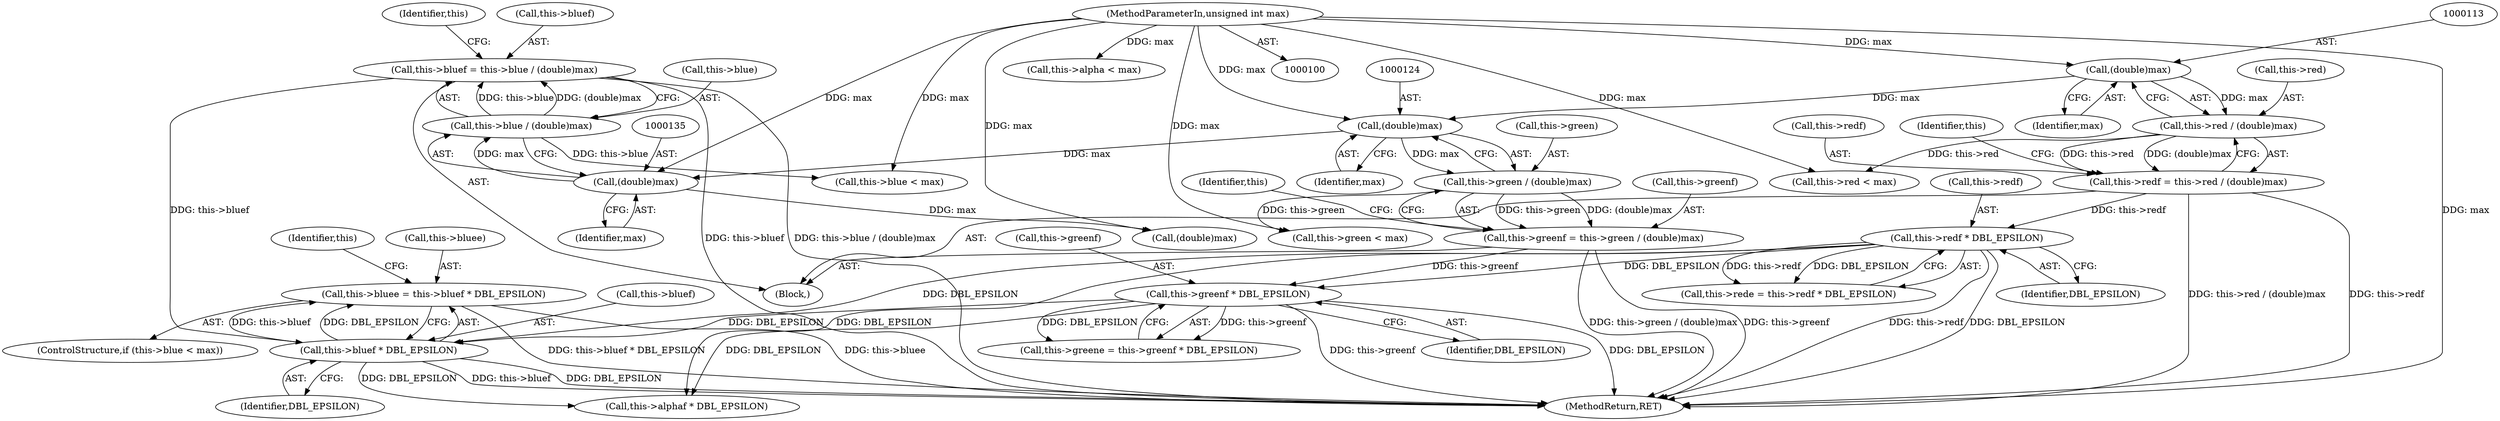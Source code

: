 digraph "1_Android_9d4853418ab2f754c2b63e091c29c5529b8b86ca_52@integer" {
"1000196" [label="(Call,this->bluee = this->bluef * DBL_EPSILON)"];
"1000200" [label="(Call,this->bluef * DBL_EPSILON)"];
"1000126" [label="(Call,this->bluef = this->blue / (double)max)"];
"1000130" [label="(Call,this->blue / (double)max)"];
"1000134" [label="(Call,(double)max)"];
"1000123" [label="(Call,(double)max)"];
"1000112" [label="(Call,(double)max)"];
"1000102" [label="(MethodParameterIn,unsigned int max)"];
"1000158" [label="(Call,this->redf * DBL_EPSILON)"];
"1000104" [label="(Call,this->redf = this->red / (double)max)"];
"1000108" [label="(Call,this->red / (double)max)"];
"1000179" [label="(Call,this->greenf * DBL_EPSILON)"];
"1000115" [label="(Call,this->greenf = this->green / (double)max)"];
"1000119" [label="(Call,this->green / (double)max)"];
"1000104" [label="(Call,this->redf = this->red / (double)max)"];
"1000125" [label="(Identifier,max)"];
"1000154" [label="(Call,this->rede = this->redf * DBL_EPSILON)"];
"1000117" [label="(Identifier,this)"];
"1000116" [label="(Call,this->greenf)"];
"1000109" [label="(Call,this->red)"];
"1000159" [label="(Call,this->redf)"];
"1000170" [label="(Call,this->green < max)"];
"1000102" [label="(MethodParameterIn,unsigned int max)"];
"1000136" [label="(Identifier,max)"];
"1000190" [label="(ControlStructure,if (this->blue < max))"];
"1000128" [label="(Identifier,this)"];
"1000139" [label="(Identifier,this)"];
"1000112" [label="(Call,(double)max)"];
"1000179" [label="(Call,this->greenf * DBL_EPSILON)"];
"1000103" [label="(Block,)"];
"1000145" [label="(Call,(double)max)"];
"1000130" [label="(Call,this->blue / (double)max)"];
"1000127" [label="(Call,this->bluef)"];
"1000119" [label="(Call,this->green / (double)max)"];
"1000183" [label="(Identifier,DBL_EPSILON)"];
"1000212" [label="(Call,this->alpha < max)"];
"1000204" [label="(Identifier,DBL_EPSILON)"];
"1000114" [label="(Identifier,max)"];
"1000201" [label="(Call,this->bluef)"];
"1000149" [label="(Call,this->red < max)"];
"1000197" [label="(Call,this->bluee)"];
"1000196" [label="(Call,this->bluee = this->bluef * DBL_EPSILON)"];
"1000175" [label="(Call,this->greene = this->greenf * DBL_EPSILON)"];
"1000158" [label="(Call,this->redf * DBL_EPSILON)"];
"1000162" [label="(Identifier,DBL_EPSILON)"];
"1000131" [label="(Call,this->blue)"];
"1000221" [label="(Call,this->alphaf * DBL_EPSILON)"];
"1000191" [label="(Call,this->blue < max)"];
"1000200" [label="(Call,this->bluef * DBL_EPSILON)"];
"1000214" [label="(Identifier,this)"];
"1000108" [label="(Call,this->red / (double)max)"];
"1000120" [label="(Call,this->green)"];
"1000123" [label="(Call,(double)max)"];
"1000180" [label="(Call,this->greenf)"];
"1000232" [label="(MethodReturn,RET)"];
"1000134" [label="(Call,(double)max)"];
"1000105" [label="(Call,this->redf)"];
"1000115" [label="(Call,this->greenf = this->green / (double)max)"];
"1000126" [label="(Call,this->bluef = this->blue / (double)max)"];
"1000196" -> "1000190"  [label="AST: "];
"1000196" -> "1000200"  [label="CFG: "];
"1000197" -> "1000196"  [label="AST: "];
"1000200" -> "1000196"  [label="AST: "];
"1000214" -> "1000196"  [label="CFG: "];
"1000196" -> "1000232"  [label="DDG: this->bluee"];
"1000196" -> "1000232"  [label="DDG: this->bluef * DBL_EPSILON"];
"1000200" -> "1000196"  [label="DDG: this->bluef"];
"1000200" -> "1000196"  [label="DDG: DBL_EPSILON"];
"1000200" -> "1000204"  [label="CFG: "];
"1000201" -> "1000200"  [label="AST: "];
"1000204" -> "1000200"  [label="AST: "];
"1000200" -> "1000232"  [label="DDG: this->bluef"];
"1000200" -> "1000232"  [label="DDG: DBL_EPSILON"];
"1000126" -> "1000200"  [label="DDG: this->bluef"];
"1000158" -> "1000200"  [label="DDG: DBL_EPSILON"];
"1000179" -> "1000200"  [label="DDG: DBL_EPSILON"];
"1000200" -> "1000221"  [label="DDG: DBL_EPSILON"];
"1000126" -> "1000103"  [label="AST: "];
"1000126" -> "1000130"  [label="CFG: "];
"1000127" -> "1000126"  [label="AST: "];
"1000130" -> "1000126"  [label="AST: "];
"1000139" -> "1000126"  [label="CFG: "];
"1000126" -> "1000232"  [label="DDG: this->blue / (double)max"];
"1000126" -> "1000232"  [label="DDG: this->bluef"];
"1000130" -> "1000126"  [label="DDG: this->blue"];
"1000130" -> "1000126"  [label="DDG: (double)max"];
"1000130" -> "1000134"  [label="CFG: "];
"1000131" -> "1000130"  [label="AST: "];
"1000134" -> "1000130"  [label="AST: "];
"1000134" -> "1000130"  [label="DDG: max"];
"1000130" -> "1000191"  [label="DDG: this->blue"];
"1000134" -> "1000136"  [label="CFG: "];
"1000135" -> "1000134"  [label="AST: "];
"1000136" -> "1000134"  [label="AST: "];
"1000123" -> "1000134"  [label="DDG: max"];
"1000102" -> "1000134"  [label="DDG: max"];
"1000134" -> "1000145"  [label="DDG: max"];
"1000123" -> "1000119"  [label="AST: "];
"1000123" -> "1000125"  [label="CFG: "];
"1000124" -> "1000123"  [label="AST: "];
"1000125" -> "1000123"  [label="AST: "];
"1000119" -> "1000123"  [label="CFG: "];
"1000123" -> "1000119"  [label="DDG: max"];
"1000112" -> "1000123"  [label="DDG: max"];
"1000102" -> "1000123"  [label="DDG: max"];
"1000112" -> "1000108"  [label="AST: "];
"1000112" -> "1000114"  [label="CFG: "];
"1000113" -> "1000112"  [label="AST: "];
"1000114" -> "1000112"  [label="AST: "];
"1000108" -> "1000112"  [label="CFG: "];
"1000112" -> "1000108"  [label="DDG: max"];
"1000102" -> "1000112"  [label="DDG: max"];
"1000102" -> "1000100"  [label="AST: "];
"1000102" -> "1000232"  [label="DDG: max"];
"1000102" -> "1000145"  [label="DDG: max"];
"1000102" -> "1000149"  [label="DDG: max"];
"1000102" -> "1000170"  [label="DDG: max"];
"1000102" -> "1000191"  [label="DDG: max"];
"1000102" -> "1000212"  [label="DDG: max"];
"1000158" -> "1000154"  [label="AST: "];
"1000158" -> "1000162"  [label="CFG: "];
"1000159" -> "1000158"  [label="AST: "];
"1000162" -> "1000158"  [label="AST: "];
"1000154" -> "1000158"  [label="CFG: "];
"1000158" -> "1000232"  [label="DDG: this->redf"];
"1000158" -> "1000232"  [label="DDG: DBL_EPSILON"];
"1000158" -> "1000154"  [label="DDG: this->redf"];
"1000158" -> "1000154"  [label="DDG: DBL_EPSILON"];
"1000104" -> "1000158"  [label="DDG: this->redf"];
"1000158" -> "1000179"  [label="DDG: DBL_EPSILON"];
"1000158" -> "1000221"  [label="DDG: DBL_EPSILON"];
"1000104" -> "1000103"  [label="AST: "];
"1000104" -> "1000108"  [label="CFG: "];
"1000105" -> "1000104"  [label="AST: "];
"1000108" -> "1000104"  [label="AST: "];
"1000117" -> "1000104"  [label="CFG: "];
"1000104" -> "1000232"  [label="DDG: this->red / (double)max"];
"1000104" -> "1000232"  [label="DDG: this->redf"];
"1000108" -> "1000104"  [label="DDG: this->red"];
"1000108" -> "1000104"  [label="DDG: (double)max"];
"1000109" -> "1000108"  [label="AST: "];
"1000108" -> "1000149"  [label="DDG: this->red"];
"1000179" -> "1000175"  [label="AST: "];
"1000179" -> "1000183"  [label="CFG: "];
"1000180" -> "1000179"  [label="AST: "];
"1000183" -> "1000179"  [label="AST: "];
"1000175" -> "1000179"  [label="CFG: "];
"1000179" -> "1000232"  [label="DDG: this->greenf"];
"1000179" -> "1000232"  [label="DDG: DBL_EPSILON"];
"1000179" -> "1000175"  [label="DDG: this->greenf"];
"1000179" -> "1000175"  [label="DDG: DBL_EPSILON"];
"1000115" -> "1000179"  [label="DDG: this->greenf"];
"1000179" -> "1000221"  [label="DDG: DBL_EPSILON"];
"1000115" -> "1000103"  [label="AST: "];
"1000115" -> "1000119"  [label="CFG: "];
"1000116" -> "1000115"  [label="AST: "];
"1000119" -> "1000115"  [label="AST: "];
"1000128" -> "1000115"  [label="CFG: "];
"1000115" -> "1000232"  [label="DDG: this->green / (double)max"];
"1000115" -> "1000232"  [label="DDG: this->greenf"];
"1000119" -> "1000115"  [label="DDG: this->green"];
"1000119" -> "1000115"  [label="DDG: (double)max"];
"1000120" -> "1000119"  [label="AST: "];
"1000119" -> "1000170"  [label="DDG: this->green"];
}
